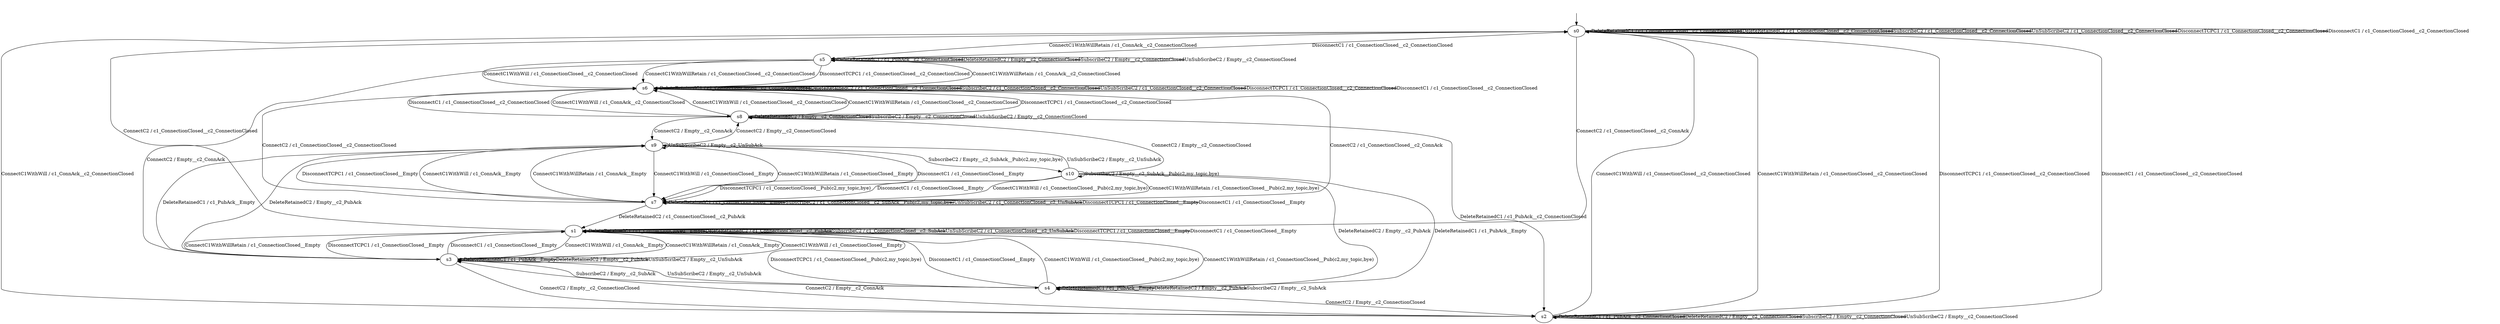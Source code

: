 digraph h2 {
s0 [label="s0"];
s1 [label="s1"];
s2 [label="s2"];
s3 [label="s3"];
s4 [label="s4"];
s5 [label="s5"];
s6 [label="s6"];
s7 [label="s7"];
s8 [label="s8"];
s9 [label="s9"];
s10 [label="s10"];
s0 -> s1 [label="ConnectC2 / c1_ConnectionClosed__c2_ConnAck"];
s0 -> s2 [label="ConnectC1WithWill / c1_ConnAck__c2_ConnectionClosed"];
s0 -> s5 [label="ConnectC1WithWillRetain / c1_ConnAck__c2_ConnectionClosed"];
s0 -> s0 [label="DeleteRetainedC1 / c1_ConnectionClosed__c2_ConnectionClosed"];
s0 -> s0 [label="DeleteRetainedC2 / c1_ConnectionClosed__c2_ConnectionClosed"];
s0 -> s0 [label="SubscribeC2 / c1_ConnectionClosed__c2_ConnectionClosed"];
s0 -> s0 [label="UnSubScribeC2 / c1_ConnectionClosed__c2_ConnectionClosed"];
s0 -> s0 [label="DisconnectTCPC1 / c1_ConnectionClosed__c2_ConnectionClosed"];
s0 -> s0 [label="DisconnectC1 / c1_ConnectionClosed__c2_ConnectionClosed"];
s1 -> s0 [label="ConnectC2 / c1_ConnectionClosed__c2_ConnectionClosed"];
s1 -> s3 [label="ConnectC1WithWill / c1_ConnAck__Empty"];
s1 -> s3 [label="ConnectC1WithWillRetain / c1_ConnAck__Empty"];
s1 -> s1 [label="DeleteRetainedC1 / c1_ConnectionClosed__Empty"];
s1 -> s1 [label="DeleteRetainedC2 / c1_ConnectionClosed__c2_PubAck"];
s1 -> s1 [label="SubscribeC2 / c1_ConnectionClosed__c2_SubAck"];
s1 -> s1 [label="UnSubScribeC2 / c1_ConnectionClosed__c2_UnSubAck"];
s1 -> s1 [label="DisconnectTCPC1 / c1_ConnectionClosed__Empty"];
s1 -> s1 [label="DisconnectC1 / c1_ConnectionClosed__Empty"];
s2 -> s3 [label="ConnectC2 / Empty__c2_ConnAck"];
s2 -> s0 [label="ConnectC1WithWill / c1_ConnectionClosed__c2_ConnectionClosed"];
s2 -> s0 [label="ConnectC1WithWillRetain / c1_ConnectionClosed__c2_ConnectionClosed"];
s2 -> s2 [label="DeleteRetainedC1 / c1_PubAck__c2_ConnectionClosed"];
s2 -> s2 [label="DeleteRetainedC2 / Empty__c2_ConnectionClosed"];
s2 -> s2 [label="SubscribeC2 / Empty__c2_ConnectionClosed"];
s2 -> s2 [label="UnSubScribeC2 / Empty__c2_ConnectionClosed"];
s2 -> s0 [label="DisconnectTCPC1 / c1_ConnectionClosed__c2_ConnectionClosed"];
s2 -> s0 [label="DisconnectC1 / c1_ConnectionClosed__c2_ConnectionClosed"];
s3 -> s2 [label="ConnectC2 / Empty__c2_ConnectionClosed"];
s3 -> s1 [label="ConnectC1WithWill / c1_ConnectionClosed__Empty"];
s3 -> s1 [label="ConnectC1WithWillRetain / c1_ConnectionClosed__Empty"];
s3 -> s3 [label="DeleteRetainedC1 / c1_PubAck__Empty"];
s3 -> s3 [label="DeleteRetainedC2 / Empty__c2_PubAck"];
s3 -> s4 [label="SubscribeC2 / Empty__c2_SubAck"];
s3 -> s3 [label="UnSubScribeC2 / Empty__c2_UnSubAck"];
s3 -> s1 [label="DisconnectTCPC1 / c1_ConnectionClosed__Empty"];
s3 -> s1 [label="DisconnectC1 / c1_ConnectionClosed__Empty"];
s4 -> s2 [label="ConnectC2 / Empty__c2_ConnectionClosed"];
s4 -> s1 [label="ConnectC1WithWill / c1_ConnectionClosed__Pub(c2,my_topic,bye)"];
s4 -> s1 [label="ConnectC1WithWillRetain / c1_ConnectionClosed__Pub(c2,my_topic,bye)"];
s4 -> s4 [label="DeleteRetainedC1 / c1_PubAck__Empty"];
s4 -> s4 [label="DeleteRetainedC2 / Empty__c2_PubAck"];
s4 -> s4 [label="SubscribeC2 / Empty__c2_SubAck"];
s4 -> s3 [label="UnSubScribeC2 / Empty__c2_UnSubAck"];
s4 -> s1 [label="DisconnectTCPC1 / c1_ConnectionClosed__Pub(c2,my_topic,bye)"];
s4 -> s1 [label="DisconnectC1 / c1_ConnectionClosed__Empty"];
s5 -> s3 [label="ConnectC2 / Empty__c2_ConnAck"];
s5 -> s6 [label="ConnectC1WithWill / c1_ConnectionClosed__c2_ConnectionClosed"];
s5 -> s6 [label="ConnectC1WithWillRetain / c1_ConnectionClosed__c2_ConnectionClosed"];
s5 -> s5 [label="DeleteRetainedC1 / c1_PubAck__c2_ConnectionClosed"];
s5 -> s5 [label="DeleteRetainedC2 / Empty__c2_ConnectionClosed"];
s5 -> s5 [label="SubscribeC2 / Empty__c2_ConnectionClosed"];
s5 -> s5 [label="UnSubScribeC2 / Empty__c2_ConnectionClosed"];
s5 -> s6 [label="DisconnectTCPC1 / c1_ConnectionClosed__c2_ConnectionClosed"];
s5 -> s0 [label="DisconnectC1 / c1_ConnectionClosed__c2_ConnectionClosed"];
s6 -> s7 [label="ConnectC2 / c1_ConnectionClosed__c2_ConnAck"];
s6 -> s8 [label="ConnectC1WithWill / c1_ConnAck__c2_ConnectionClosed"];
s6 -> s5 [label="ConnectC1WithWillRetain / c1_ConnAck__c2_ConnectionClosed"];
s6 -> s6 [label="DeleteRetainedC1 / c1_ConnectionClosed__c2_ConnectionClosed"];
s6 -> s6 [label="DeleteRetainedC2 / c1_ConnectionClosed__c2_ConnectionClosed"];
s6 -> s6 [label="SubscribeC2 / c1_ConnectionClosed__c2_ConnectionClosed"];
s6 -> s6 [label="UnSubScribeC2 / c1_ConnectionClosed__c2_ConnectionClosed"];
s6 -> s6 [label="DisconnectTCPC1 / c1_ConnectionClosed__c2_ConnectionClosed"];
s6 -> s6 [label="DisconnectC1 / c1_ConnectionClosed__c2_ConnectionClosed"];
s7 -> s6 [label="ConnectC2 / c1_ConnectionClosed__c2_ConnectionClosed"];
s7 -> s9 [label="ConnectC1WithWill / c1_ConnAck__Empty"];
s7 -> s9 [label="ConnectC1WithWillRetain / c1_ConnAck__Empty"];
s7 -> s7 [label="DeleteRetainedC1 / c1_ConnectionClosed__Empty"];
s7 -> s1 [label="DeleteRetainedC2 / c1_ConnectionClosed__c2_PubAck"];
s7 -> s7 [label="SubscribeC2 / c1_ConnectionClosed__c2_SubAck__Pub(c2,my_topic,bye)"];
s7 -> s7 [label="UnSubScribeC2 / c1_ConnectionClosed__c2_UnSubAck"];
s7 -> s7 [label="DisconnectTCPC1 / c1_ConnectionClosed__Empty"];
s7 -> s7 [label="DisconnectC1 / c1_ConnectionClosed__Empty"];
s8 -> s9 [label="ConnectC2 / Empty__c2_ConnAck"];
s8 -> s6 [label="ConnectC1WithWill / c1_ConnectionClosed__c2_ConnectionClosed"];
s8 -> s6 [label="ConnectC1WithWillRetain / c1_ConnectionClosed__c2_ConnectionClosed"];
s8 -> s2 [label="DeleteRetainedC1 / c1_PubAck__c2_ConnectionClosed"];
s8 -> s8 [label="DeleteRetainedC2 / Empty__c2_ConnectionClosed"];
s8 -> s8 [label="SubscribeC2 / Empty__c2_ConnectionClosed"];
s8 -> s8 [label="UnSubScribeC2 / Empty__c2_ConnectionClosed"];
s8 -> s6 [label="DisconnectTCPC1 / c1_ConnectionClosed__c2_ConnectionClosed"];
s8 -> s6 [label="DisconnectC1 / c1_ConnectionClosed__c2_ConnectionClosed"];
s9 -> s8 [label="ConnectC2 / Empty__c2_ConnectionClosed"];
s9 -> s7 [label="ConnectC1WithWill / c1_ConnectionClosed__Empty"];
s9 -> s7 [label="ConnectC1WithWillRetain / c1_ConnectionClosed__Empty"];
s9 -> s3 [label="DeleteRetainedC1 / c1_PubAck__Empty"];
s9 -> s3 [label="DeleteRetainedC2 / Empty__c2_PubAck"];
s9 -> s10 [label="SubscribeC2 / Empty__c2_SubAck__Pub(c2,my_topic,bye)"];
s9 -> s9 [label="UnSubScribeC2 / Empty__c2_UnSubAck"];
s9 -> s7 [label="DisconnectTCPC1 / c1_ConnectionClosed__Empty"];
s9 -> s7 [label="DisconnectC1 / c1_ConnectionClosed__Empty"];
s10 -> s8 [label="ConnectC2 / Empty__c2_ConnectionClosed"];
s10 -> s7 [label="ConnectC1WithWill / c1_ConnectionClosed__Pub(c2,my_topic,bye)"];
s10 -> s7 [label="ConnectC1WithWillRetain / c1_ConnectionClosed__Pub(c2,my_topic,bye)"];
s10 -> s4 [label="DeleteRetainedC1 / c1_PubAck__Empty"];
s10 -> s4 [label="DeleteRetainedC2 / Empty__c2_PubAck"];
s10 -> s10 [label="SubscribeC2 / Empty__c2_SubAck__Pub(c2,my_topic,bye)"];
s10 -> s9 [label="UnSubScribeC2 / Empty__c2_UnSubAck"];
s10 -> s7 [label="DisconnectTCPC1 / c1_ConnectionClosed__Pub(c2,my_topic,bye)"];
s10 -> s7 [label="DisconnectC1 / c1_ConnectionClosed__Empty"];
__start0 [shape=none, label=""];
__start0 -> s0 [label=""];
}
